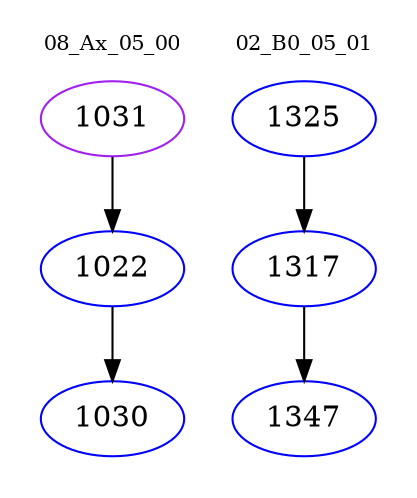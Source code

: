 digraph{
subgraph cluster_0 {
color = white
label = "08_Ax_05_00";
fontsize=10;
T0_1031 [label="1031", color="purple"]
T0_1031 -> T0_1022 [color="black"]
T0_1022 [label="1022", color="blue"]
T0_1022 -> T0_1030 [color="black"]
T0_1030 [label="1030", color="blue"]
}
subgraph cluster_1 {
color = white
label = "02_B0_05_01";
fontsize=10;
T1_1325 [label="1325", color="blue"]
T1_1325 -> T1_1317 [color="black"]
T1_1317 [label="1317", color="blue"]
T1_1317 -> T1_1347 [color="black"]
T1_1347 [label="1347", color="blue"]
}
}

